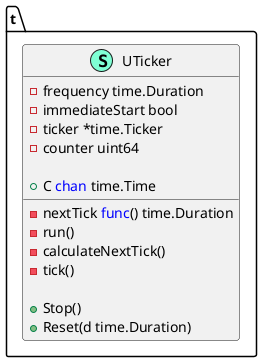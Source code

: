 @startuml
namespace t {
    class UTicker << (S,Aquamarine) >> {
        - frequency time.Duration
        - immediateStart bool
        - nextTick <font color=blue>func</font>() time.Duration
        - ticker *time.Ticker
        - counter uint64

        + C <font color=blue>chan</font> time.Time

        - run() 
        - calculateNextTick() 
        - tick() 

        + Stop() 
        + Reset(d time.Duration) 

    }
}


@enduml

